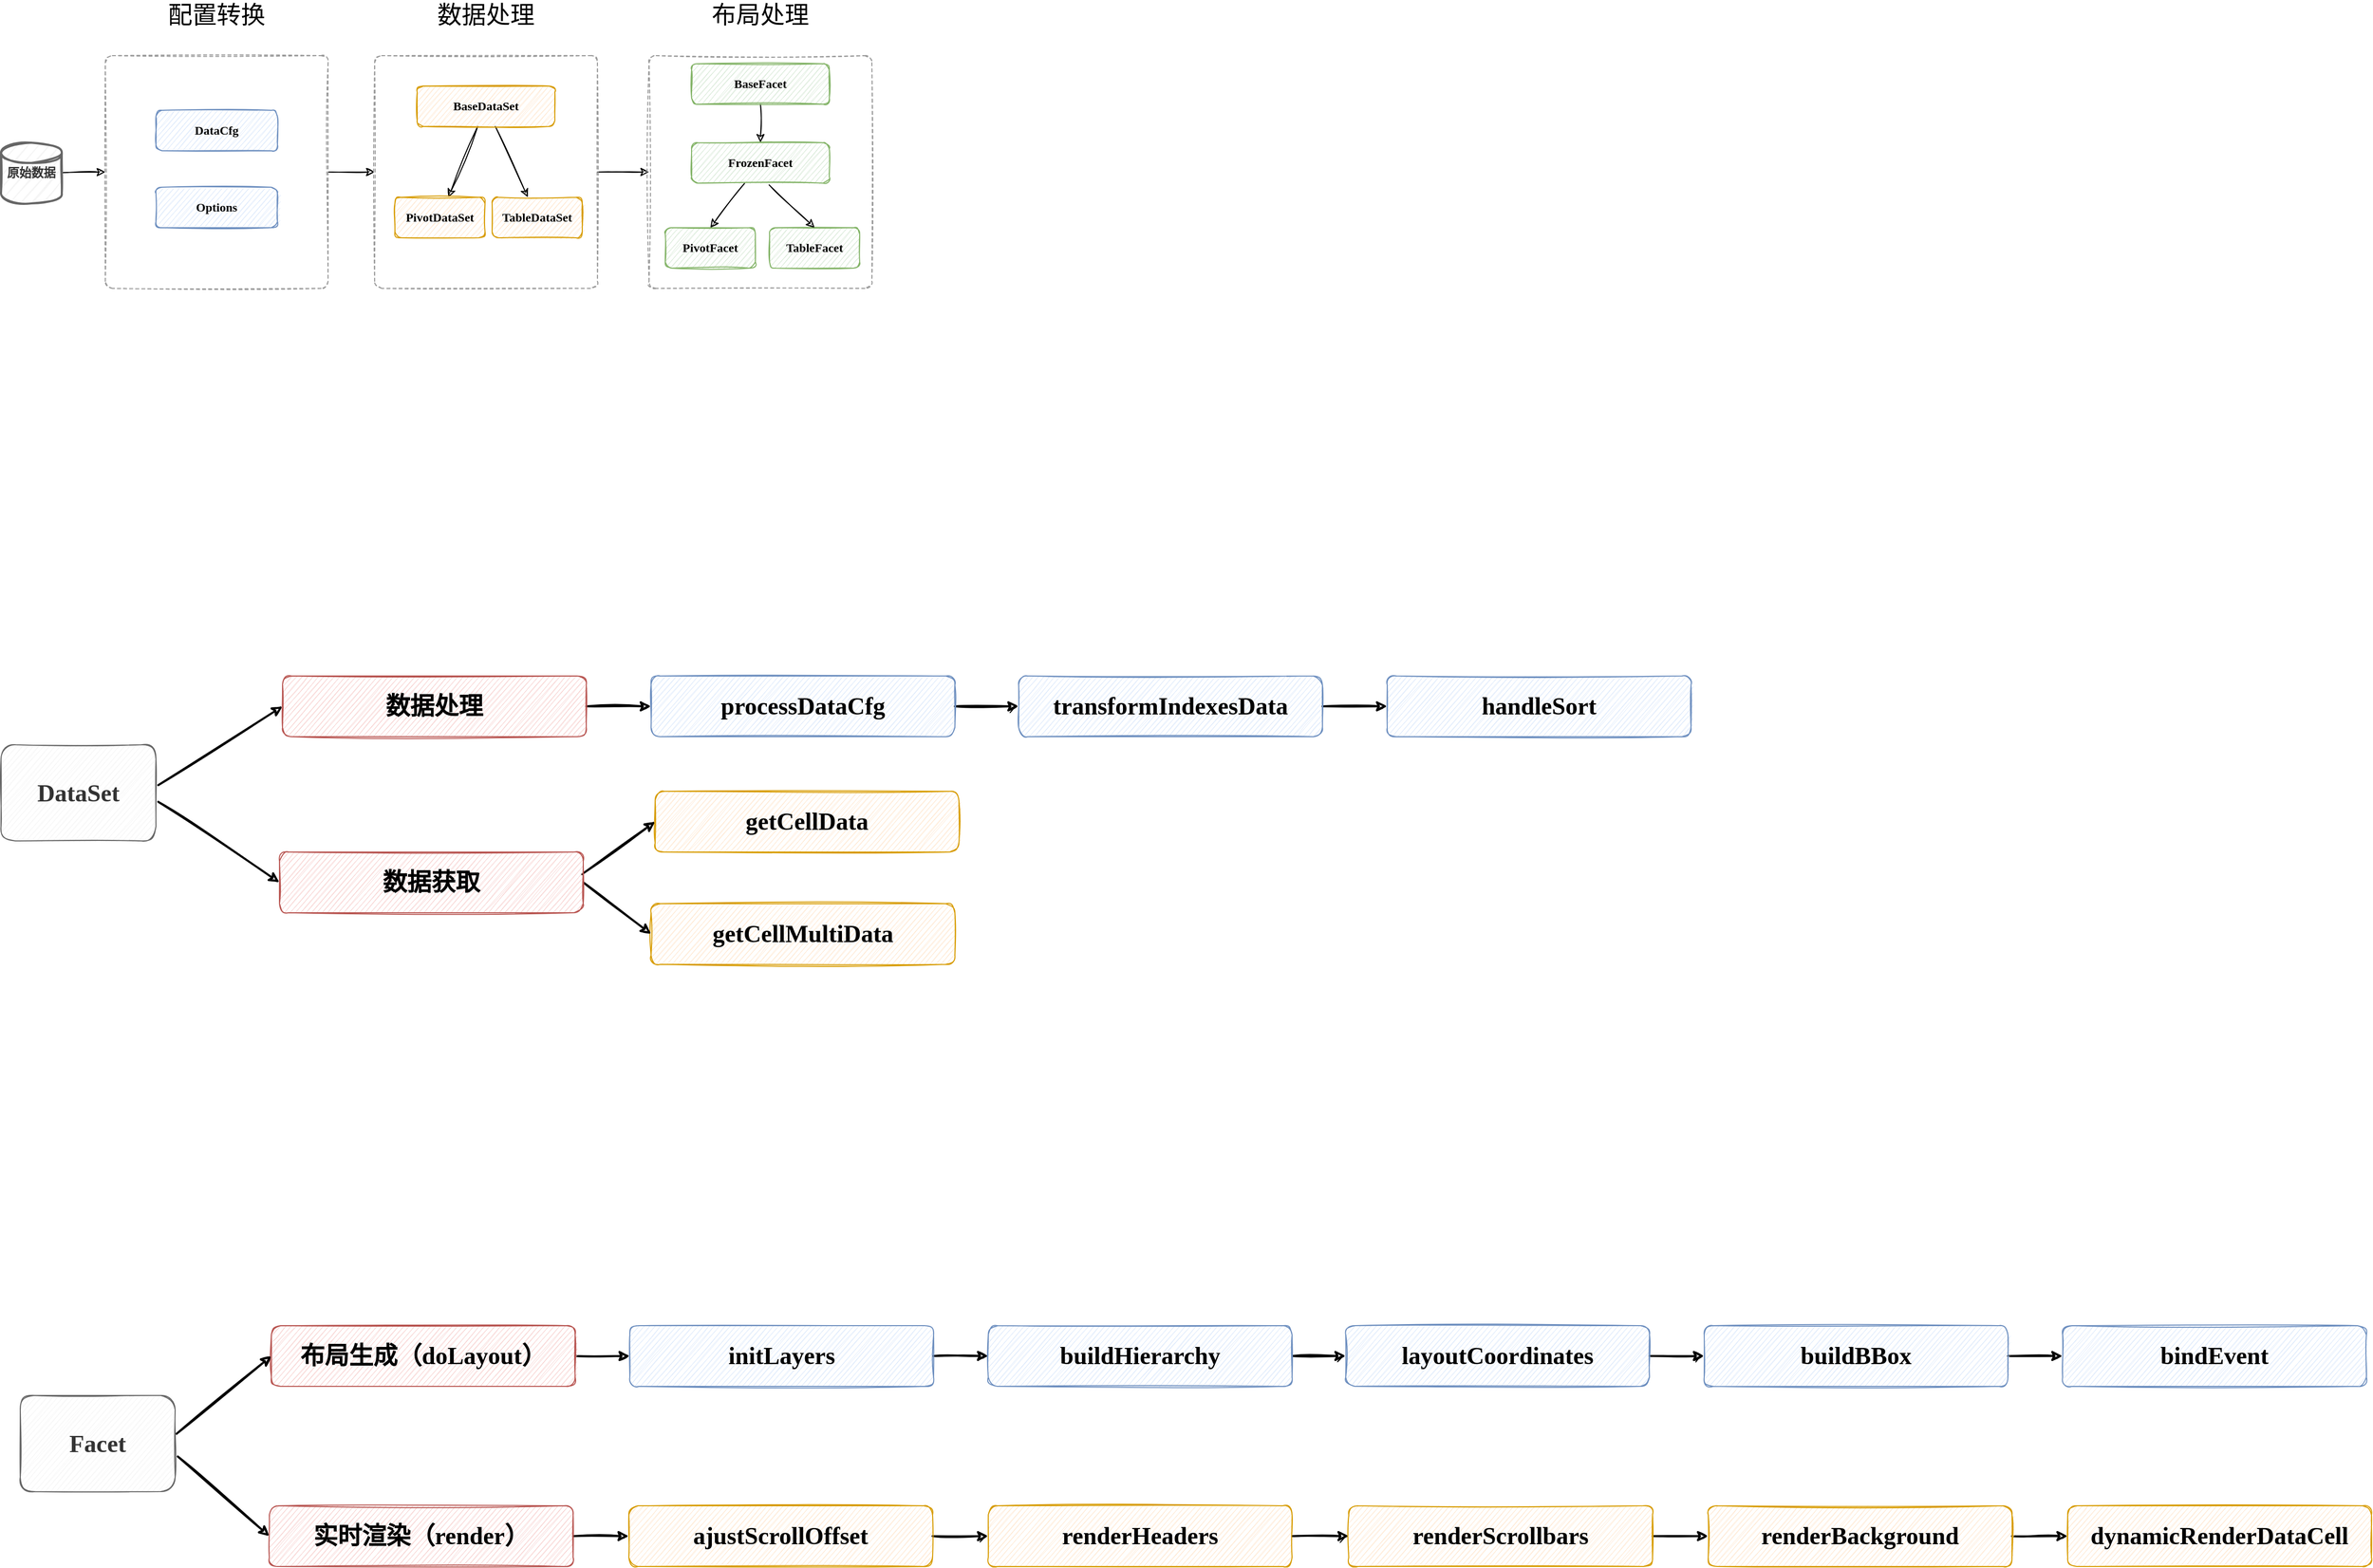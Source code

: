 <mxfile version="14.9.6" type="device"><diagram id="Ahhd4kyiwwfnaZKAL9wK" name="第 1 页"><mxGraphModel dx="3756" dy="1724" grid="0" gridSize="10" guides="1" tooltips="1" connect="1" arrows="1" fold="1" page="0" pageScale="1" pageWidth="827" pageHeight="1169" background="none" math="0" shadow="0"><root><mxCell id="0"/><mxCell id="1" parent="0"/><mxCell id="7yr3Ax4ExRgPMNVBhndU-25" style="edgeStyle=none;rounded=0;sketch=1;orthogonalLoop=1;jettySize=auto;html=1;entryX=0;entryY=0.5;entryDx=0;entryDy=0;fontFamily=Comic Sans MS;" edge="1" parent="1" source="7yr3Ax4ExRgPMNVBhndU-1" target="7yr3Ax4ExRgPMNVBhndU-2"><mxGeometry relative="1" as="geometry"/></mxCell><mxCell id="7yr3Ax4ExRgPMNVBhndU-1" value="原始数据" style="strokeWidth=2;html=1;shape=mxgraph.flowchart.database;whiteSpace=wrap;fontFamily=Comic Sans MS;fontStyle=1;rounded=1;sketch=1;fillColor=#f5f5f5;strokeColor=#666666;fontColor=#333333;" vertex="1" parent="1"><mxGeometry x="-1055" y="84" width="60" height="60" as="geometry"/></mxCell><mxCell id="7yr3Ax4ExRgPMNVBhndU-26" style="edgeStyle=none;rounded=0;sketch=1;orthogonalLoop=1;jettySize=auto;html=1;fontFamily=Comic Sans MS;" edge="1" parent="1" source="7yr3Ax4ExRgPMNVBhndU-2" target="7yr3Ax4ExRgPMNVBhndU-6"><mxGeometry relative="1" as="geometry"/></mxCell><mxCell id="7yr3Ax4ExRgPMNVBhndU-2" value="" style="whiteSpace=wrap;html=1;absoluteArcSize=1;arcSize=14;strokeWidth=1;fontFamily=Comic Sans MS;dashed=1;fontColor=#333333;rounded=1;sketch=1;gradientColor=#ffffff;shadow=0;glass=0;strokeColor=#999999;" vertex="1" parent="1"><mxGeometry x="-952" y="-2" width="220" height="230" as="geometry"/></mxCell><mxCell id="7yr3Ax4ExRgPMNVBhndU-3" value="&lt;font style=&quot;font-size: 24px&quot;&gt;配置转换&lt;/font&gt;" style="text;html=1;strokeColor=none;fillColor=none;align=center;verticalAlign=middle;whiteSpace=wrap;fontFamily=Comic Sans MS;rounded=1;sketch=1;" vertex="1" parent="1"><mxGeometry x="-932" y="-52" width="180" height="20" as="geometry"/></mxCell><mxCell id="7yr3Ax4ExRgPMNVBhndU-4" value="DataCfg" style="whiteSpace=wrap;html=1;fontFamily=Comic Sans MS;fillColor=#dae8fc;strokeColor=#6c8ebf;fontStyle=1;rounded=1;sketch=1;" vertex="1" parent="1"><mxGeometry x="-902" y="52" width="120" height="40" as="geometry"/></mxCell><mxCell id="7yr3Ax4ExRgPMNVBhndU-5" value="Options" style="whiteSpace=wrap;html=1;fontFamily=Comic Sans MS;fillColor=#dae8fc;strokeColor=#6c8ebf;fontStyle=1;rounded=1;sketch=1;" vertex="1" parent="1"><mxGeometry x="-902" y="128" width="120" height="40" as="geometry"/></mxCell><mxCell id="7yr3Ax4ExRgPMNVBhndU-27" style="edgeStyle=none;rounded=0;sketch=1;orthogonalLoop=1;jettySize=auto;html=1;entryX=0;entryY=0.5;entryDx=0;entryDy=0;fontFamily=Comic Sans MS;" edge="1" parent="1" source="7yr3Ax4ExRgPMNVBhndU-6" target="7yr3Ax4ExRgPMNVBhndU-10"><mxGeometry relative="1" as="geometry"/></mxCell><mxCell id="7yr3Ax4ExRgPMNVBhndU-6" value="" style="whiteSpace=wrap;html=1;absoluteArcSize=1;arcSize=14;strokeWidth=1;fontFamily=Comic Sans MS;dashed=1;fontColor=#333333;rounded=1;sketch=1;gradientColor=#ffffff;shadow=0;glass=0;strokeColor=#999999;" vertex="1" parent="1"><mxGeometry x="-686" y="-2" width="220" height="230" as="geometry"/></mxCell><mxCell id="7yr3Ax4ExRgPMNVBhndU-7" value="&lt;span style=&quot;font-size: 24px&quot;&gt;数据处理&lt;/span&gt;" style="text;html=1;strokeColor=none;fillColor=none;align=center;verticalAlign=middle;whiteSpace=wrap;fontFamily=Comic Sans MS;rounded=1;sketch=1;" vertex="1" parent="1"><mxGeometry x="-666" y="-52" width="180" height="20" as="geometry"/></mxCell><mxCell id="7yr3Ax4ExRgPMNVBhndU-15" style="rounded=0;sketch=1;orthogonalLoop=1;jettySize=auto;html=1;fontFamily=Comic Sans MS;" edge="1" parent="1" source="7yr3Ax4ExRgPMNVBhndU-8" target="7yr3Ax4ExRgPMNVBhndU-9"><mxGeometry relative="1" as="geometry"/></mxCell><mxCell id="7yr3Ax4ExRgPMNVBhndU-16" style="rounded=0;sketch=1;orthogonalLoop=1;jettySize=auto;html=1;fontFamily=Comic Sans MS;" edge="1" parent="1" source="7yr3Ax4ExRgPMNVBhndU-8" target="7yr3Ax4ExRgPMNVBhndU-14"><mxGeometry relative="1" as="geometry"/></mxCell><mxCell id="7yr3Ax4ExRgPMNVBhndU-8" value="BaseDataSet" style="whiteSpace=wrap;html=1;fontFamily=Comic Sans MS;fillColor=#ffe6cc;strokeColor=#d79b00;fontStyle=1;rounded=1;sketch=1;" vertex="1" parent="1"><mxGeometry x="-644" y="28" width="136" height="40" as="geometry"/></mxCell><mxCell id="7yr3Ax4ExRgPMNVBhndU-9" value="PivotDataSet" style="whiteSpace=wrap;html=1;fontFamily=Comic Sans MS;fillColor=#ffe6cc;strokeColor=#d79b00;fontStyle=1;rounded=1;sketch=1;" vertex="1" parent="1"><mxGeometry x="-666" y="138" width="89" height="40" as="geometry"/></mxCell><mxCell id="7yr3Ax4ExRgPMNVBhndU-10" value="" style="whiteSpace=wrap;html=1;absoluteArcSize=1;arcSize=14;strokeWidth=1;fontFamily=Comic Sans MS;dashed=1;fontColor=#333333;rounded=1;sketch=1;gradientColor=#ffffff;shadow=0;glass=0;strokeColor=#999999;" vertex="1" parent="1"><mxGeometry x="-415" y="-2" width="220" height="230" as="geometry"/></mxCell><mxCell id="7yr3Ax4ExRgPMNVBhndU-11" value="&lt;span style=&quot;font-size: 24px&quot;&gt;布局处理&lt;/span&gt;" style="text;html=1;strokeColor=none;fillColor=none;align=center;verticalAlign=middle;whiteSpace=wrap;fontFamily=Comic Sans MS;rounded=1;sketch=1;" vertex="1" parent="1"><mxGeometry x="-395" y="-52" width="180" height="20" as="geometry"/></mxCell><mxCell id="7yr3Ax4ExRgPMNVBhndU-14" value="TableDataSet" style="whiteSpace=wrap;html=1;fontFamily=Comic Sans MS;fillColor=#ffe6cc;strokeColor=#d79b00;fontStyle=1;rounded=1;sketch=1;" vertex="1" parent="1"><mxGeometry x="-570" y="138" width="89" height="40" as="geometry"/></mxCell><mxCell id="7yr3Ax4ExRgPMNVBhndU-22" style="edgeStyle=none;rounded=0;sketch=1;orthogonalLoop=1;jettySize=auto;html=1;entryX=0.5;entryY=0;entryDx=0;entryDy=0;fontFamily=Comic Sans MS;" edge="1" parent="1" source="7yr3Ax4ExRgPMNVBhndU-17" target="7yr3Ax4ExRgPMNVBhndU-20"><mxGeometry relative="1" as="geometry"/></mxCell><mxCell id="7yr3Ax4ExRgPMNVBhndU-17" value="BaseFacet" style="whiteSpace=wrap;html=1;fontFamily=Comic Sans MS;fillColor=#d5e8d4;strokeColor=#82b366;fontStyle=1;rounded=1;sketch=1;" vertex="1" parent="1"><mxGeometry x="-373" y="6" width="136" height="40" as="geometry"/></mxCell><mxCell id="7yr3Ax4ExRgPMNVBhndU-18" value="PivotFacet" style="whiteSpace=wrap;html=1;fontFamily=Comic Sans MS;fillColor=#d5e8d4;strokeColor=#82b366;fontStyle=1;rounded=1;sketch=1;" vertex="1" parent="1"><mxGeometry x="-399" y="168" width="89" height="40" as="geometry"/></mxCell><mxCell id="7yr3Ax4ExRgPMNVBhndU-19" value="TableFacet" style="whiteSpace=wrap;html=1;fontFamily=Comic Sans MS;fillColor=#d5e8d4;strokeColor=#82b366;fontStyle=1;rounded=1;sketch=1;" vertex="1" parent="1"><mxGeometry x="-296" y="168" width="89" height="40" as="geometry"/></mxCell><mxCell id="7yr3Ax4ExRgPMNVBhndU-23" style="edgeStyle=none;rounded=0;sketch=1;orthogonalLoop=1;jettySize=auto;html=1;entryX=0.5;entryY=0;entryDx=0;entryDy=0;fontFamily=Comic Sans MS;" edge="1" parent="1" source="7yr3Ax4ExRgPMNVBhndU-20" target="7yr3Ax4ExRgPMNVBhndU-18"><mxGeometry relative="1" as="geometry"/></mxCell><mxCell id="7yr3Ax4ExRgPMNVBhndU-24" style="edgeStyle=none;rounded=0;sketch=1;orthogonalLoop=1;jettySize=auto;html=1;entryX=0.5;entryY=0;entryDx=0;entryDy=0;fontFamily=Comic Sans MS;exitX=0.563;exitY=1.043;exitDx=0;exitDy=0;exitPerimeter=0;" edge="1" parent="1" source="7yr3Ax4ExRgPMNVBhndU-20" target="7yr3Ax4ExRgPMNVBhndU-19"><mxGeometry relative="1" as="geometry"/></mxCell><mxCell id="7yr3Ax4ExRgPMNVBhndU-20" value="FrozenFacet" style="whiteSpace=wrap;html=1;fontFamily=Comic Sans MS;fillColor=#d5e8d4;strokeColor=#82b366;fontStyle=1;rounded=1;sketch=1;" vertex="1" parent="1"><mxGeometry x="-373" y="84" width="136" height="40" as="geometry"/></mxCell><mxCell id="7yr3Ax4ExRgPMNVBhndU-21" style="edgeStyle=none;rounded=0;sketch=1;orthogonalLoop=1;jettySize=auto;html=1;entryX=0.5;entryY=0;entryDx=0;entryDy=0;fontFamily=Comic Sans MS;" edge="1" parent="1" source="7yr3Ax4ExRgPMNVBhndU-20" target="7yr3Ax4ExRgPMNVBhndU-20"><mxGeometry relative="1" as="geometry"/></mxCell><mxCell id="7yr3Ax4ExRgPMNVBhndU-30" value="" style="edgeStyle=none;rounded=0;sketch=1;orthogonalLoop=1;jettySize=auto;html=1;fontFamily=Comic Sans MS;fillColor=#dae8fc;fontSize=24;strokeWidth=2;" edge="1" parent="1" source="7yr3Ax4ExRgPMNVBhndU-28" target="7yr3Ax4ExRgPMNVBhndU-29"><mxGeometry relative="1" as="geometry"/></mxCell><mxCell id="7yr3Ax4ExRgPMNVBhndU-28" value="processDataCfg" style="whiteSpace=wrap;html=1;fontFamily=Comic Sans MS;fillColor=#dae8fc;strokeColor=#6c8ebf;fontStyle=1;rounded=1;sketch=1;fontSize=24;" vertex="1" parent="1"><mxGeometry x="-413" y="611" width="300" height="60" as="geometry"/></mxCell><mxCell id="7yr3Ax4ExRgPMNVBhndU-32" value="" style="edgeStyle=none;rounded=0;sketch=1;orthogonalLoop=1;jettySize=auto;html=1;fontFamily=Comic Sans MS;fillColor=#dae8fc;fontSize=24;strokeWidth=2;" edge="1" parent="1" source="7yr3Ax4ExRgPMNVBhndU-29" target="7yr3Ax4ExRgPMNVBhndU-31"><mxGeometry relative="1" as="geometry"/></mxCell><mxCell id="7yr3Ax4ExRgPMNVBhndU-29" value="transformIndexesData" style="whiteSpace=wrap;html=1;fontFamily=Comic Sans MS;fillColor=#dae8fc;strokeColor=#6c8ebf;fontStyle=1;rounded=1;sketch=1;fontSize=24;" vertex="1" parent="1"><mxGeometry x="-50" y="611" width="300" height="60" as="geometry"/></mxCell><mxCell id="7yr3Ax4ExRgPMNVBhndU-31" value="handleSort" style="whiteSpace=wrap;html=1;fontFamily=Comic Sans MS;fillColor=#dae8fc;strokeColor=#6c8ebf;fontStyle=1;rounded=1;sketch=1;fontSize=24;" vertex="1" parent="1"><mxGeometry x="314" y="611" width="300" height="60" as="geometry"/></mxCell><mxCell id="7yr3Ax4ExRgPMNVBhndU-33" value="getCellData" style="whiteSpace=wrap;html=1;fontFamily=Comic Sans MS;fillColor=#ffe6cc;strokeColor=#d79b00;fontStyle=1;rounded=1;sketch=1;fontSize=24;" vertex="1" parent="1"><mxGeometry x="-409" y="725" width="300" height="60" as="geometry"/></mxCell><mxCell id="7yr3Ax4ExRgPMNVBhndU-34" value="getCellMultiData" style="whiteSpace=wrap;html=1;fontFamily=Comic Sans MS;fillColor=#ffe6cc;strokeColor=#d79b00;fontStyle=1;rounded=1;sketch=1;fontSize=24;" vertex="1" parent="1"><mxGeometry x="-413" y="836" width="300" height="60" as="geometry"/></mxCell><mxCell id="7yr3Ax4ExRgPMNVBhndU-37" style="edgeStyle=none;rounded=0;sketch=1;orthogonalLoop=1;jettySize=auto;html=1;entryX=0;entryY=0.5;entryDx=0;entryDy=0;fontFamily=Comic Sans MS;fontSize=24;strokeWidth=2;" edge="1" parent="1" source="7yr3Ax4ExRgPMNVBhndU-35" target="7yr3Ax4ExRgPMNVBhndU-28"><mxGeometry relative="1" as="geometry"/></mxCell><mxCell id="7yr3Ax4ExRgPMNVBhndU-35" value="数据处理" style="whiteSpace=wrap;html=1;fontFamily=Comic Sans MS;fillColor=#f8cecc;strokeColor=#b85450;fontStyle=1;rounded=1;sketch=1;fontSize=24;" vertex="1" parent="1"><mxGeometry x="-777" y="611" width="300" height="60" as="geometry"/></mxCell><mxCell id="7yr3Ax4ExRgPMNVBhndU-38" style="edgeStyle=none;rounded=0;sketch=1;orthogonalLoop=1;jettySize=auto;html=1;entryX=0;entryY=0.5;entryDx=0;entryDy=0;fontFamily=Comic Sans MS;fontSize=24;exitX=0.996;exitY=0.364;exitDx=0;exitDy=0;exitPerimeter=0;strokeWidth=2;" edge="1" parent="1" source="7yr3Ax4ExRgPMNVBhndU-36" target="7yr3Ax4ExRgPMNVBhndU-33"><mxGeometry relative="1" as="geometry"/></mxCell><mxCell id="7yr3Ax4ExRgPMNVBhndU-39" style="edgeStyle=none;rounded=0;sketch=1;orthogonalLoop=1;jettySize=auto;html=1;entryX=0;entryY=0.5;entryDx=0;entryDy=0;fontFamily=Comic Sans MS;fontSize=24;exitX=1;exitY=0.5;exitDx=0;exitDy=0;strokeWidth=2;" edge="1" parent="1" source="7yr3Ax4ExRgPMNVBhndU-36" target="7yr3Ax4ExRgPMNVBhndU-34"><mxGeometry relative="1" as="geometry"/></mxCell><mxCell id="7yr3Ax4ExRgPMNVBhndU-36" value="数据获取" style="whiteSpace=wrap;html=1;fontFamily=Comic Sans MS;fillColor=#f8cecc;strokeColor=#b85450;fontStyle=1;rounded=1;sketch=1;fontSize=24;" vertex="1" parent="1"><mxGeometry x="-780" y="785" width="300" height="60" as="geometry"/></mxCell><mxCell id="7yr3Ax4ExRgPMNVBhndU-43" value="" style="edgeStyle=none;rounded=0;sketch=1;orthogonalLoop=1;jettySize=auto;html=1;fontFamily=Comic Sans MS;fillColor=#dae8fc;fontSize=24;strokeWidth=2;" edge="1" source="7yr3Ax4ExRgPMNVBhndU-44" target="7yr3Ax4ExRgPMNVBhndU-46" parent="1"><mxGeometry relative="1" as="geometry"/></mxCell><mxCell id="7yr3Ax4ExRgPMNVBhndU-44" value="buildHierarchy" style="whiteSpace=wrap;html=1;fontFamily=Comic Sans MS;fillColor=#dae8fc;strokeColor=#6c8ebf;fontStyle=1;rounded=1;sketch=1;fontSize=24;" vertex="1" parent="1"><mxGeometry x="-80" y="1253" width="300" height="60" as="geometry"/></mxCell><mxCell id="7yr3Ax4ExRgPMNVBhndU-61" value="" style="edgeStyle=none;rounded=0;sketch=1;orthogonalLoop=1;jettySize=auto;html=1;fontFamily=Comic Sans MS;fontSize=24;strokeColor=#000000;strokeWidth=2;" edge="1" parent="1" source="7yr3Ax4ExRgPMNVBhndU-46" target="7yr3Ax4ExRgPMNVBhndU-60"><mxGeometry relative="1" as="geometry"/></mxCell><mxCell id="7yr3Ax4ExRgPMNVBhndU-46" value="layoutCoordinates" style="whiteSpace=wrap;html=1;fontFamily=Comic Sans MS;fillColor=#dae8fc;strokeColor=#6c8ebf;fontStyle=1;rounded=1;sketch=1;fontSize=24;" vertex="1" parent="1"><mxGeometry x="273" y="1253" width="300" height="60" as="geometry"/></mxCell><mxCell id="7yr3Ax4ExRgPMNVBhndU-67" value="" style="edgeStyle=none;rounded=0;sketch=1;orthogonalLoop=1;jettySize=auto;html=1;fontFamily=Comic Sans MS;fontSize=24;strokeColor=#000000;strokeWidth=2;" edge="1" parent="1" source="7yr3Ax4ExRgPMNVBhndU-48" target="7yr3Ax4ExRgPMNVBhndU-66"><mxGeometry relative="1" as="geometry"/></mxCell><mxCell id="7yr3Ax4ExRgPMNVBhndU-48" value="ajustScrollOffset" style="whiteSpace=wrap;html=1;fontFamily=Comic Sans MS;fillColor=#ffe6cc;strokeColor=#d79b00;fontStyle=1;rounded=1;sketch=1;fontSize=24;" vertex="1" parent="1"><mxGeometry x="-435" y="1431" width="300" height="60" as="geometry"/></mxCell><mxCell id="7yr3Ax4ExRgPMNVBhndU-50" style="edgeStyle=none;rounded=0;sketch=1;orthogonalLoop=1;jettySize=auto;html=1;entryX=0;entryY=0.5;entryDx=0;entryDy=0;fontFamily=Comic Sans MS;fontSize=24;strokeWidth=2;" edge="1" source="7yr3Ax4ExRgPMNVBhndU-51" target="7yr3Ax4ExRgPMNVBhndU-62" parent="1"><mxGeometry relative="1" as="geometry"/></mxCell><mxCell id="7yr3Ax4ExRgPMNVBhndU-51" value="布局生成（doLayout）" style="whiteSpace=wrap;html=1;fontFamily=Comic Sans MS;fillColor=#f8cecc;strokeColor=#b85450;fontStyle=1;rounded=1;sketch=1;fontSize=24;" vertex="1" parent="1"><mxGeometry x="-788" y="1253" width="300" height="60" as="geometry"/></mxCell><mxCell id="7yr3Ax4ExRgPMNVBhndU-52" style="edgeStyle=none;rounded=0;sketch=1;orthogonalLoop=1;jettySize=auto;html=1;entryX=0;entryY=0.5;entryDx=0;entryDy=0;fontFamily=Comic Sans MS;fontSize=24;exitX=1;exitY=0.5;exitDx=0;exitDy=0;strokeWidth=2;" edge="1" source="7yr3Ax4ExRgPMNVBhndU-54" target="7yr3Ax4ExRgPMNVBhndU-48" parent="1"><mxGeometry relative="1" as="geometry"/></mxCell><mxCell id="7yr3Ax4ExRgPMNVBhndU-54" value="实时渲染（render）" style="whiteSpace=wrap;html=1;fontFamily=Comic Sans MS;fillColor=#f8cecc;strokeColor=#b85450;fontStyle=1;rounded=1;sketch=1;fontSize=24;" vertex="1" parent="1"><mxGeometry x="-790" y="1431" width="300" height="60" as="geometry"/></mxCell><mxCell id="7yr3Ax4ExRgPMNVBhndU-65" value="" style="edgeStyle=none;rounded=0;sketch=1;orthogonalLoop=1;jettySize=auto;html=1;fontFamily=Comic Sans MS;fontSize=24;strokeColor=#000000;strokeWidth=2;" edge="1" parent="1" source="7yr3Ax4ExRgPMNVBhndU-60" target="7yr3Ax4ExRgPMNVBhndU-64"><mxGeometry relative="1" as="geometry"/></mxCell><mxCell id="7yr3Ax4ExRgPMNVBhndU-60" value="buildBBox" style="whiteSpace=wrap;html=1;fontFamily=Comic Sans MS;fillColor=#dae8fc;strokeColor=#6c8ebf;fontStyle=1;rounded=1;sketch=1;fontSize=24;" vertex="1" parent="1"><mxGeometry x="627" y="1253" width="300" height="60" as="geometry"/></mxCell><mxCell id="7yr3Ax4ExRgPMNVBhndU-63" style="edgeStyle=none;rounded=0;sketch=1;orthogonalLoop=1;jettySize=auto;html=1;entryX=0;entryY=0.5;entryDx=0;entryDy=0;fontFamily=Comic Sans MS;fontSize=24;strokeColor=#000000;strokeWidth=2;exitX=1;exitY=0.5;exitDx=0;exitDy=0;" edge="1" parent="1" source="7yr3Ax4ExRgPMNVBhndU-62" target="7yr3Ax4ExRgPMNVBhndU-44"><mxGeometry relative="1" as="geometry"/></mxCell><mxCell id="7yr3Ax4ExRgPMNVBhndU-62" value="initLayers" style="whiteSpace=wrap;html=1;fontFamily=Comic Sans MS;fillColor=#dae8fc;strokeColor=#6c8ebf;fontStyle=1;rounded=1;sketch=1;fontSize=24;" vertex="1" parent="1"><mxGeometry x="-434" y="1253" width="300" height="60" as="geometry"/></mxCell><mxCell id="7yr3Ax4ExRgPMNVBhndU-64" value="bindEvent" style="whiteSpace=wrap;html=1;fontFamily=Comic Sans MS;fillColor=#dae8fc;strokeColor=#6c8ebf;fontStyle=1;rounded=1;sketch=1;fontSize=24;" vertex="1" parent="1"><mxGeometry x="981" y="1253" width="300" height="60" as="geometry"/></mxCell><mxCell id="7yr3Ax4ExRgPMNVBhndU-69" value="" style="edgeStyle=none;rounded=0;sketch=1;orthogonalLoop=1;jettySize=auto;html=1;fontFamily=Comic Sans MS;fontSize=24;strokeColor=#000000;strokeWidth=2;" edge="1" parent="1" source="7yr3Ax4ExRgPMNVBhndU-66" target="7yr3Ax4ExRgPMNVBhndU-68"><mxGeometry relative="1" as="geometry"/></mxCell><mxCell id="7yr3Ax4ExRgPMNVBhndU-66" value="renderHeaders" style="whiteSpace=wrap;html=1;fontFamily=Comic Sans MS;fillColor=#ffe6cc;strokeColor=#d79b00;fontStyle=1;rounded=1;sketch=1;fontSize=24;" vertex="1" parent="1"><mxGeometry x="-80" y="1431" width="300" height="60" as="geometry"/></mxCell><mxCell id="7yr3Ax4ExRgPMNVBhndU-71" value="" style="edgeStyle=none;rounded=0;sketch=1;orthogonalLoop=1;jettySize=auto;html=1;fontFamily=Comic Sans MS;fontSize=24;strokeColor=#000000;strokeWidth=2;" edge="1" parent="1" source="7yr3Ax4ExRgPMNVBhndU-68" target="7yr3Ax4ExRgPMNVBhndU-70"><mxGeometry relative="1" as="geometry"/></mxCell><mxCell id="7yr3Ax4ExRgPMNVBhndU-68" value="renderScrollbars" style="whiteSpace=wrap;html=1;fontFamily=Comic Sans MS;fillColor=#ffe6cc;strokeColor=#d79b00;fontStyle=1;rounded=1;sketch=1;fontSize=24;" vertex="1" parent="1"><mxGeometry x="276" y="1431" width="300" height="60" as="geometry"/></mxCell><mxCell id="7yr3Ax4ExRgPMNVBhndU-73" value="" style="edgeStyle=none;rounded=0;sketch=1;orthogonalLoop=1;jettySize=auto;html=1;fontFamily=Comic Sans MS;fontSize=24;strokeColor=#000000;strokeWidth=2;" edge="1" parent="1" source="7yr3Ax4ExRgPMNVBhndU-70" target="7yr3Ax4ExRgPMNVBhndU-72"><mxGeometry relative="1" as="geometry"/></mxCell><mxCell id="7yr3Ax4ExRgPMNVBhndU-70" value="renderBackground" style="whiteSpace=wrap;html=1;fontFamily=Comic Sans MS;fillColor=#ffe6cc;strokeColor=#d79b00;fontStyle=1;rounded=1;sketch=1;fontSize=24;" vertex="1" parent="1"><mxGeometry x="631" y="1431" width="300" height="60" as="geometry"/></mxCell><mxCell id="7yr3Ax4ExRgPMNVBhndU-72" value="dynamicRenderDataCell" style="whiteSpace=wrap;html=1;fontFamily=Comic Sans MS;fillColor=#ffe6cc;strokeColor=#d79b00;fontStyle=1;rounded=1;sketch=1;fontSize=24;" vertex="1" parent="1"><mxGeometry x="986" y="1431" width="300" height="60" as="geometry"/></mxCell><mxCell id="7yr3Ax4ExRgPMNVBhndU-75" style="edgeStyle=none;rounded=0;sketch=1;orthogonalLoop=1;jettySize=auto;html=1;entryX=0;entryY=0.5;entryDx=0;entryDy=0;fontFamily=Comic Sans MS;fontSize=24;strokeColor=#000000;strokeWidth=2;exitX=1.015;exitY=0.42;exitDx=0;exitDy=0;exitPerimeter=0;" edge="1" parent="1" source="7yr3Ax4ExRgPMNVBhndU-74" target="7yr3Ax4ExRgPMNVBhndU-35"><mxGeometry relative="1" as="geometry"/></mxCell><mxCell id="7yr3Ax4ExRgPMNVBhndU-76" style="edgeStyle=none;rounded=0;sketch=1;orthogonalLoop=1;jettySize=auto;html=1;entryX=0;entryY=0.5;entryDx=0;entryDy=0;fontFamily=Comic Sans MS;fontSize=24;strokeColor=#000000;strokeWidth=2;exitX=1.015;exitY=0.593;exitDx=0;exitDy=0;exitPerimeter=0;" edge="1" parent="1" source="7yr3Ax4ExRgPMNVBhndU-74" target="7yr3Ax4ExRgPMNVBhndU-36"><mxGeometry relative="1" as="geometry"/></mxCell><mxCell id="7yr3Ax4ExRgPMNVBhndU-74" value="DataSet" style="whiteSpace=wrap;html=1;fontFamily=Comic Sans MS;fillColor=#f5f5f5;strokeColor=#666666;fontStyle=1;rounded=1;sketch=1;fontSize=24;fontColor=#333333;" vertex="1" parent="1"><mxGeometry x="-1055" y="679" width="153" height="95" as="geometry"/></mxCell><mxCell id="7yr3Ax4ExRgPMNVBhndU-78" style="edgeStyle=none;rounded=0;sketch=1;orthogonalLoop=1;jettySize=auto;html=1;entryX=0;entryY=0.5;entryDx=0;entryDy=0;fontFamily=Comic Sans MS;fontSize=24;strokeColor=#000000;strokeWidth=2;exitX=1.009;exitY=0.399;exitDx=0;exitDy=0;exitPerimeter=0;" edge="1" parent="1" source="7yr3Ax4ExRgPMNVBhndU-77" target="7yr3Ax4ExRgPMNVBhndU-51"><mxGeometry relative="1" as="geometry"/></mxCell><mxCell id="7yr3Ax4ExRgPMNVBhndU-79" style="edgeStyle=none;rounded=0;sketch=1;orthogonalLoop=1;jettySize=auto;html=1;entryX=0;entryY=0.5;entryDx=0;entryDy=0;fontFamily=Comic Sans MS;fontSize=24;strokeColor=#000000;strokeWidth=2;exitX=1.017;exitY=0.635;exitDx=0;exitDy=0;exitPerimeter=0;" edge="1" parent="1" source="7yr3Ax4ExRgPMNVBhndU-77" target="7yr3Ax4ExRgPMNVBhndU-54"><mxGeometry relative="1" as="geometry"/></mxCell><mxCell id="7yr3Ax4ExRgPMNVBhndU-77" value="Facet" style="whiteSpace=wrap;html=1;fontFamily=Comic Sans MS;fillColor=#f5f5f5;strokeColor=#666666;fontStyle=1;rounded=1;sketch=1;fontSize=24;fontColor=#333333;" vertex="1" parent="1"><mxGeometry x="-1036" y="1322" width="153" height="95" as="geometry"/></mxCell></root></mxGraphModel></diagram></mxfile>